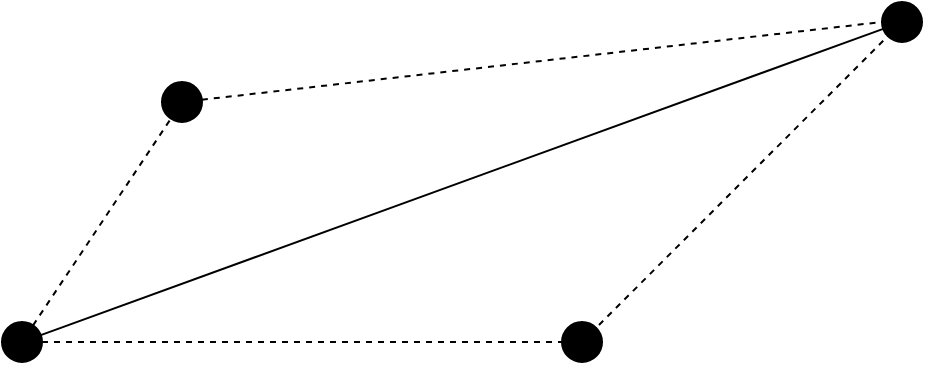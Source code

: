 <mxfile version="24.7.17">
  <diagram name="Page-1" id="AT2gkgcHDRgqcAM0oEKS">
    <mxGraphModel dx="1434" dy="926" grid="1" gridSize="10" guides="1" tooltips="1" connect="1" arrows="1" fold="1" page="1" pageScale="1" pageWidth="827" pageHeight="1169" math="0" shadow="0">
      <root>
        <mxCell id="0" />
        <mxCell id="1" parent="0" />
        <mxCell id="wn99rqFkEwfpI1SZvY4F-1" value="" style="ellipse;whiteSpace=wrap;html=1;fillColor=#000000;" vertex="1" parent="1">
          <mxGeometry x="150" y="310" width="20" height="20" as="geometry" />
        </mxCell>
        <mxCell id="wn99rqFkEwfpI1SZvY4F-4" value="" style="ellipse;whiteSpace=wrap;html=1;fillColor=#000000;" vertex="1" parent="1">
          <mxGeometry x="590" y="150" width="20" height="20" as="geometry" />
        </mxCell>
        <mxCell id="wn99rqFkEwfpI1SZvY4F-8" value="" style="ellipse;whiteSpace=wrap;html=1;fillColor=#000000;" vertex="1" parent="1">
          <mxGeometry x="430" y="310" width="20" height="20" as="geometry" />
        </mxCell>
        <mxCell id="wn99rqFkEwfpI1SZvY4F-12" value="" style="endArrow=none;dashed=1;html=1;rounded=0;" edge="1" parent="1" source="wn99rqFkEwfpI1SZvY4F-1" target="wn99rqFkEwfpI1SZvY4F-15">
          <mxGeometry width="50" height="50" relative="1" as="geometry">
            <mxPoint x="100" y="260" as="sourcePoint" />
            <mxPoint x="180" y="150" as="targetPoint" />
          </mxGeometry>
        </mxCell>
        <mxCell id="wn99rqFkEwfpI1SZvY4F-13" value="" style="endArrow=none;dashed=1;html=1;rounded=0;entryX=0;entryY=0.5;entryDx=0;entryDy=0;exitX=1;exitY=0.5;exitDx=0;exitDy=0;" edge="1" parent="1" source="wn99rqFkEwfpI1SZvY4F-1" target="wn99rqFkEwfpI1SZvY4F-8">
          <mxGeometry width="50" height="50" relative="1" as="geometry">
            <mxPoint x="177" y="323" as="sourcePoint" />
            <mxPoint x="243" y="217" as="targetPoint" />
          </mxGeometry>
        </mxCell>
        <mxCell id="wn99rqFkEwfpI1SZvY4F-14" value="" style="endArrow=none;dashed=1;html=1;rounded=0;exitX=0.5;exitY=0.5;exitDx=0;exitDy=0;exitPerimeter=0;" edge="1" parent="1" source="wn99rqFkEwfpI1SZvY4F-8" target="wn99rqFkEwfpI1SZvY4F-4">
          <mxGeometry width="50" height="50" relative="1" as="geometry">
            <mxPoint x="330" y="310" as="sourcePoint" />
            <mxPoint x="610" y="210" as="targetPoint" />
          </mxGeometry>
        </mxCell>
        <mxCell id="wn99rqFkEwfpI1SZvY4F-15" value="" style="ellipse;whiteSpace=wrap;html=1;fillColor=#000000;" vertex="1" parent="1">
          <mxGeometry x="230" y="190" width="20" height="20" as="geometry" />
        </mxCell>
        <mxCell id="wn99rqFkEwfpI1SZvY4F-18" value="" style="endArrow=none;dashed=1;html=1;rounded=0;entryX=0;entryY=0.5;entryDx=0;entryDy=0;" edge="1" parent="1" source="wn99rqFkEwfpI1SZvY4F-15" target="wn99rqFkEwfpI1SZvY4F-4">
          <mxGeometry width="50" height="50" relative="1" as="geometry">
            <mxPoint x="270" y="130" as="sourcePoint" />
            <mxPoint x="430" y="200" as="targetPoint" />
          </mxGeometry>
        </mxCell>
        <mxCell id="wn99rqFkEwfpI1SZvY4F-20" value="" style="endArrow=none;html=1;rounded=0;" edge="1" parent="1" source="wn99rqFkEwfpI1SZvY4F-1" target="wn99rqFkEwfpI1SZvY4F-4">
          <mxGeometry width="50" height="50" relative="1" as="geometry">
            <mxPoint x="390" y="500" as="sourcePoint" />
            <mxPoint x="440" y="450" as="targetPoint" />
          </mxGeometry>
        </mxCell>
      </root>
    </mxGraphModel>
  </diagram>
</mxfile>
